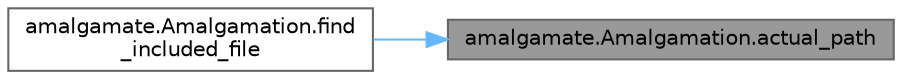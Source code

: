 digraph "amalgamate.Amalgamation.actual_path"
{
 // LATEX_PDF_SIZE
  bgcolor="transparent";
  edge [fontname=Helvetica,fontsize=10,labelfontname=Helvetica,labelfontsize=10];
  node [fontname=Helvetica,fontsize=10,shape=box,height=0.2,width=0.4];
  rankdir="RL";
  Node1 [id="Node000001",label="amalgamate.Amalgamation.actual_path",height=0.2,width=0.4,color="gray40", fillcolor="grey60", style="filled", fontcolor="black",tooltip=" "];
  Node1 -> Node2 [id="edge1_Node000001_Node000002",dir="back",color="steelblue1",style="solid",tooltip=" "];
  Node2 [id="Node000002",label="amalgamate.Amalgamation.find\l_included_file",height=0.2,width=0.4,color="grey40", fillcolor="white", style="filled",URL="$classamalgamate_1_1_amalgamation.html#a06f2906312ff03ad5934820aa8926771",tooltip=" "];
}

